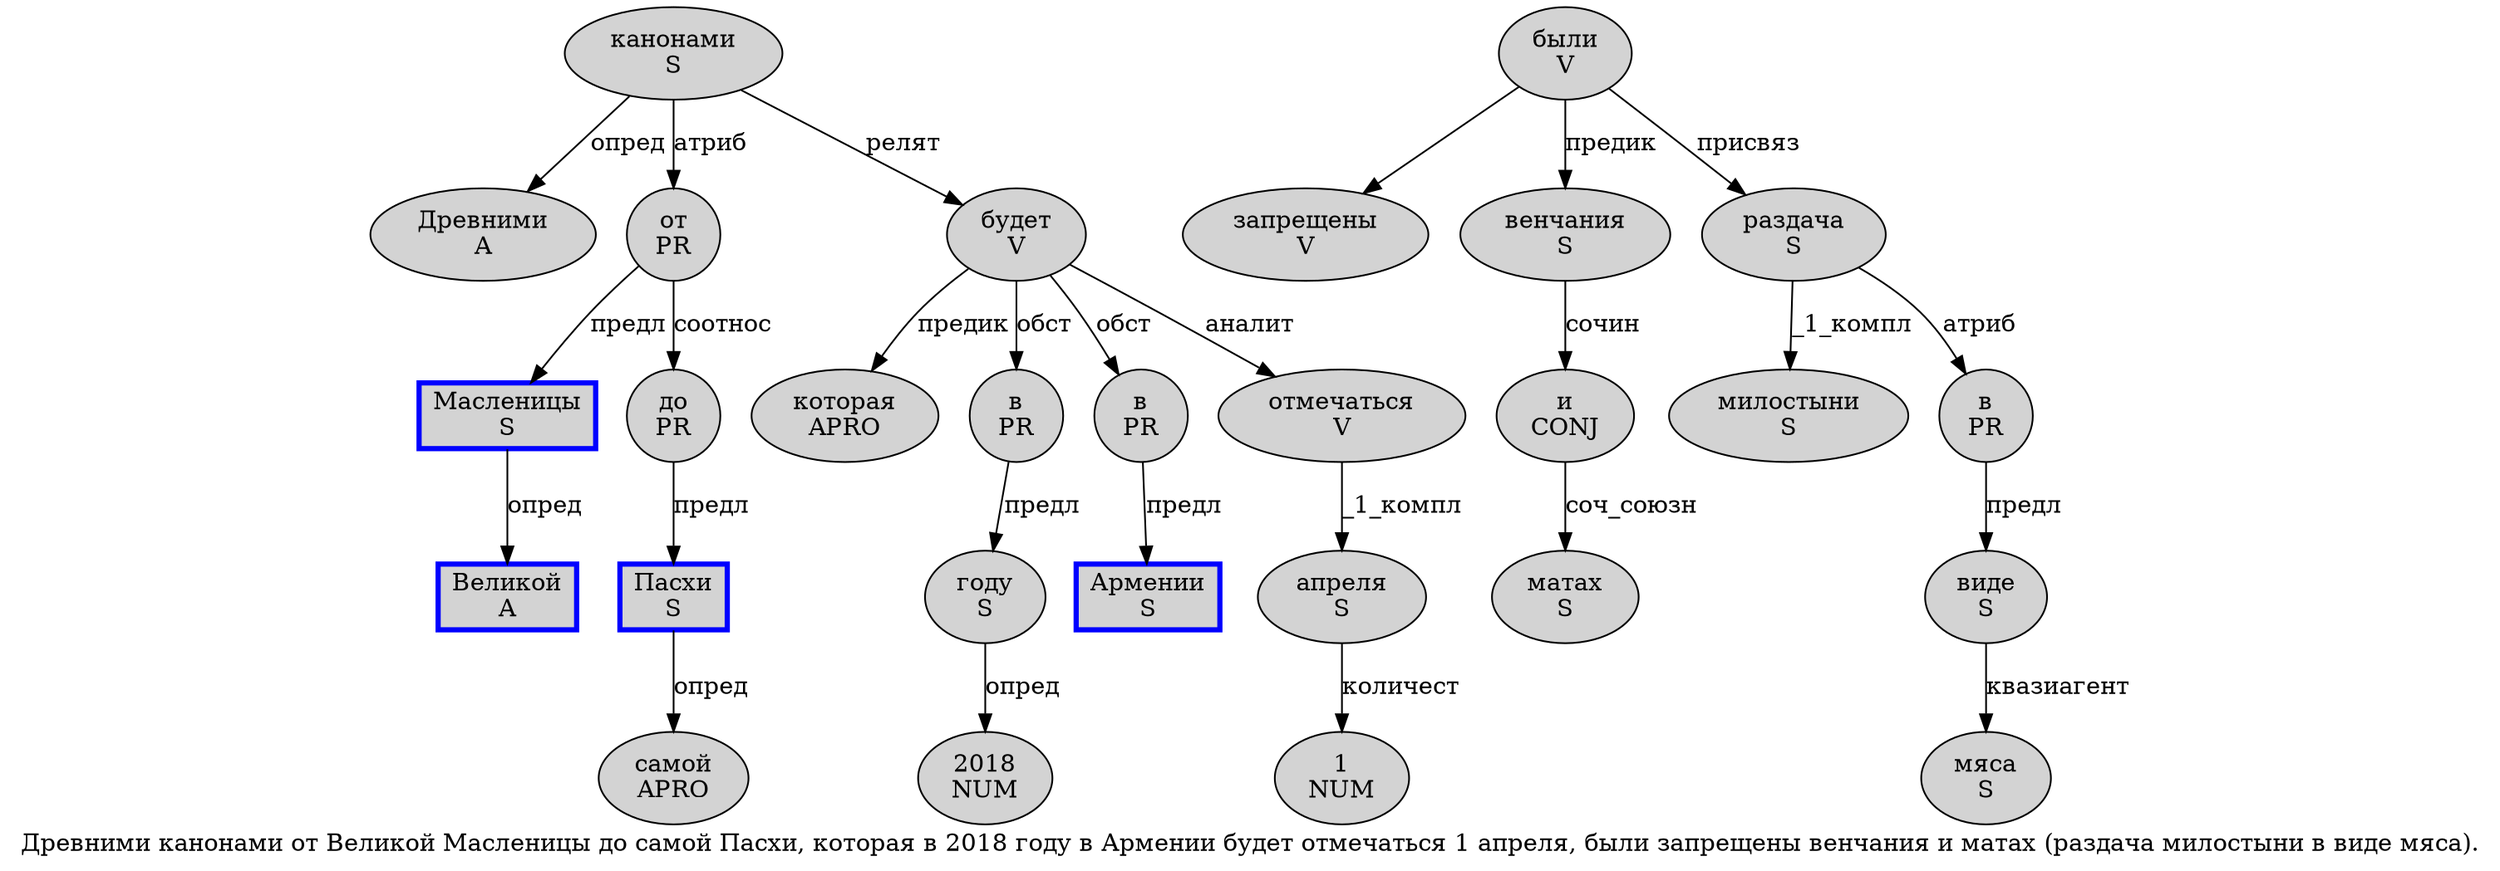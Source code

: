 digraph SENTENCE_1595 {
	graph [label="Древними канонами от Великой Масленицы до самой Пасхи, которая в 2018 году в Армении будет отмечаться 1 апреля, были запрещены венчания и матах (раздача милостыни в виде мяса)."]
	node [style=filled]
		0 [label="Древними
A" color="" fillcolor=lightgray penwidth=1 shape=ellipse]
		1 [label="канонами
S" color="" fillcolor=lightgray penwidth=1 shape=ellipse]
		2 [label="от
PR" color="" fillcolor=lightgray penwidth=1 shape=ellipse]
		3 [label="Великой
A" color=blue fillcolor=lightgray penwidth=3 shape=box]
		4 [label="Масленицы
S" color=blue fillcolor=lightgray penwidth=3 shape=box]
		5 [label="до
PR" color="" fillcolor=lightgray penwidth=1 shape=ellipse]
		6 [label="самой
APRO" color="" fillcolor=lightgray penwidth=1 shape=ellipse]
		7 [label="Пасхи
S" color=blue fillcolor=lightgray penwidth=3 shape=box]
		9 [label="которая
APRO" color="" fillcolor=lightgray penwidth=1 shape=ellipse]
		10 [label="в
PR" color="" fillcolor=lightgray penwidth=1 shape=ellipse]
		11 [label="2018
NUM" color="" fillcolor=lightgray penwidth=1 shape=ellipse]
		12 [label="году
S" color="" fillcolor=lightgray penwidth=1 shape=ellipse]
		13 [label="в
PR" color="" fillcolor=lightgray penwidth=1 shape=ellipse]
		14 [label="Армении
S" color=blue fillcolor=lightgray penwidth=3 shape=box]
		15 [label="будет
V" color="" fillcolor=lightgray penwidth=1 shape=ellipse]
		16 [label="отмечаться
V" color="" fillcolor=lightgray penwidth=1 shape=ellipse]
		17 [label="1
NUM" color="" fillcolor=lightgray penwidth=1 shape=ellipse]
		18 [label="апреля
S" color="" fillcolor=lightgray penwidth=1 shape=ellipse]
		20 [label="были
V" color="" fillcolor=lightgray penwidth=1 shape=ellipse]
		21 [label="запрещены
V" color="" fillcolor=lightgray penwidth=1 shape=ellipse]
		22 [label="венчания
S" color="" fillcolor=lightgray penwidth=1 shape=ellipse]
		23 [label="и
CONJ" color="" fillcolor=lightgray penwidth=1 shape=ellipse]
		24 [label="матах
S" color="" fillcolor=lightgray penwidth=1 shape=ellipse]
		26 [label="раздача
S" color="" fillcolor=lightgray penwidth=1 shape=ellipse]
		27 [label="милостыни
S" color="" fillcolor=lightgray penwidth=1 shape=ellipse]
		28 [label="в
PR" color="" fillcolor=lightgray penwidth=1 shape=ellipse]
		29 [label="виде
S" color="" fillcolor=lightgray penwidth=1 shape=ellipse]
		30 [label="мяса
S" color="" fillcolor=lightgray penwidth=1 shape=ellipse]
			4 -> 3 [label="опред"]
			16 -> 18 [label="_1_компл"]
			29 -> 30 [label="квазиагент"]
			7 -> 6 [label="опред"]
			20 -> 21
			20 -> 22 [label="предик"]
			20 -> 26 [label="присвяз"]
			18 -> 17 [label="количест"]
			22 -> 23 [label="сочин"]
			26 -> 27 [label="_1_компл"]
			26 -> 28 [label="атриб"]
			13 -> 14 [label="предл"]
			5 -> 7 [label="предл"]
			1 -> 0 [label="опред"]
			1 -> 2 [label="атриб"]
			1 -> 15 [label="релят"]
			23 -> 24 [label="соч_союзн"]
			12 -> 11 [label="опред"]
			2 -> 4 [label="предл"]
			2 -> 5 [label="соотнос"]
			10 -> 12 [label="предл"]
			28 -> 29 [label="предл"]
			15 -> 9 [label="предик"]
			15 -> 10 [label="обст"]
			15 -> 13 [label="обст"]
			15 -> 16 [label="аналит"]
}